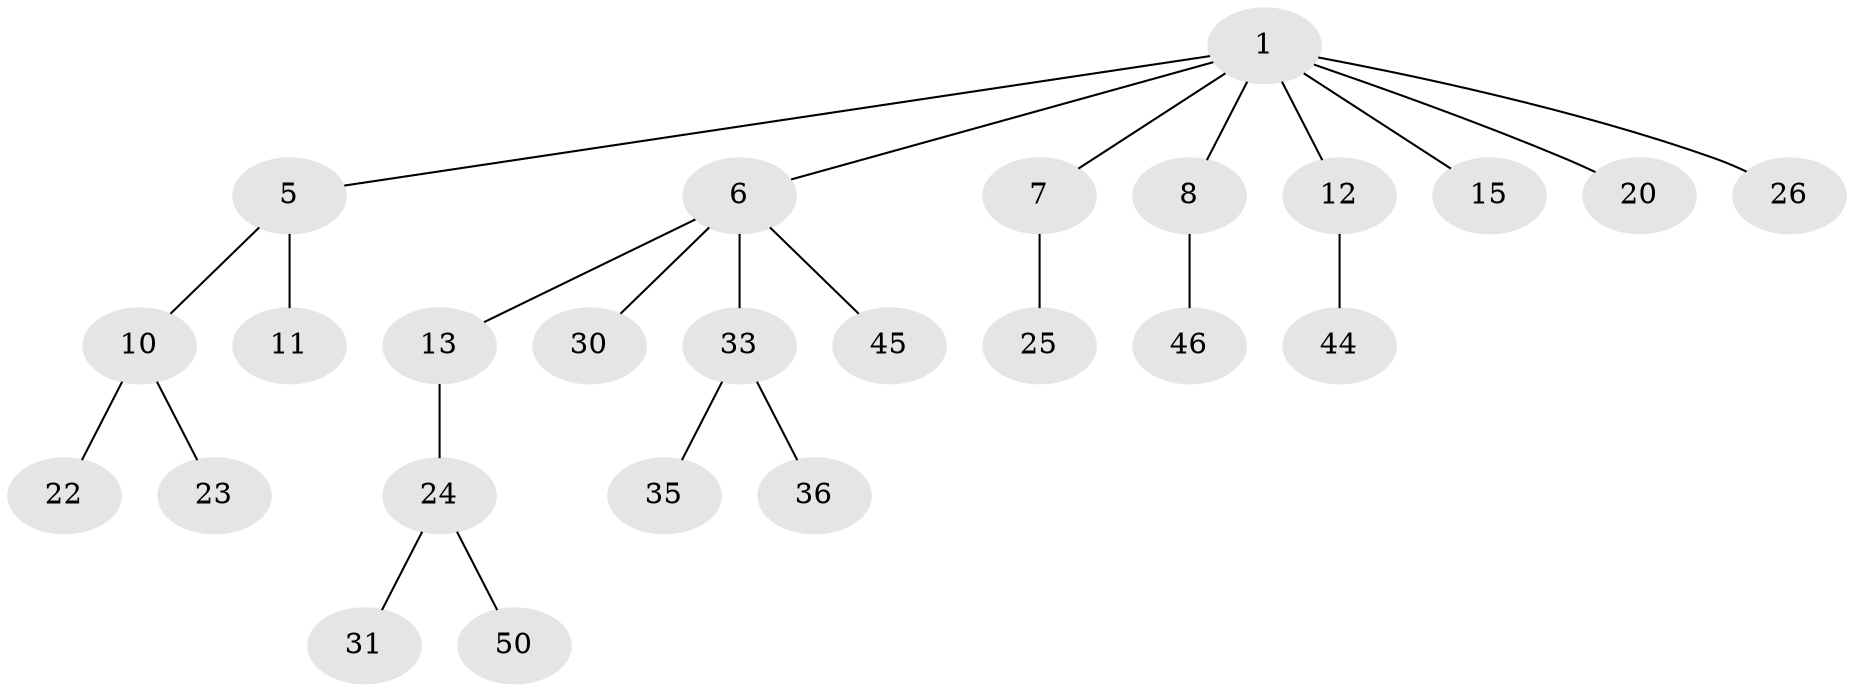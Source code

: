 // original degree distribution, {6: 0.04, 3: 0.18, 4: 0.06, 2: 0.22, 1: 0.5}
// Generated by graph-tools (version 1.1) at 2025/15/03/09/25 04:15:38]
// undirected, 25 vertices, 24 edges
graph export_dot {
graph [start="1"]
  node [color=gray90,style=filled];
  1 [super="+2+39+4+3"];
  5;
  6 [super="+32"];
  7 [super="+14"];
  8;
  10 [super="+17"];
  11;
  12 [super="+21"];
  13;
  15 [super="+28+16"];
  20 [super="+27"];
  22;
  23;
  24 [super="+34+41"];
  25;
  26 [super="+38"];
  30;
  31;
  33;
  35;
  36;
  44;
  45;
  46;
  50;
  1 -- 5;
  1 -- 26;
  1 -- 7;
  1 -- 15;
  1 -- 6;
  1 -- 8;
  1 -- 12;
  1 -- 20;
  5 -- 10;
  5 -- 11;
  6 -- 13;
  6 -- 30;
  6 -- 33;
  6 -- 45;
  7 -- 25;
  8 -- 46;
  10 -- 22;
  10 -- 23;
  12 -- 44;
  13 -- 24;
  24 -- 31;
  24 -- 50;
  33 -- 35;
  33 -- 36;
}
